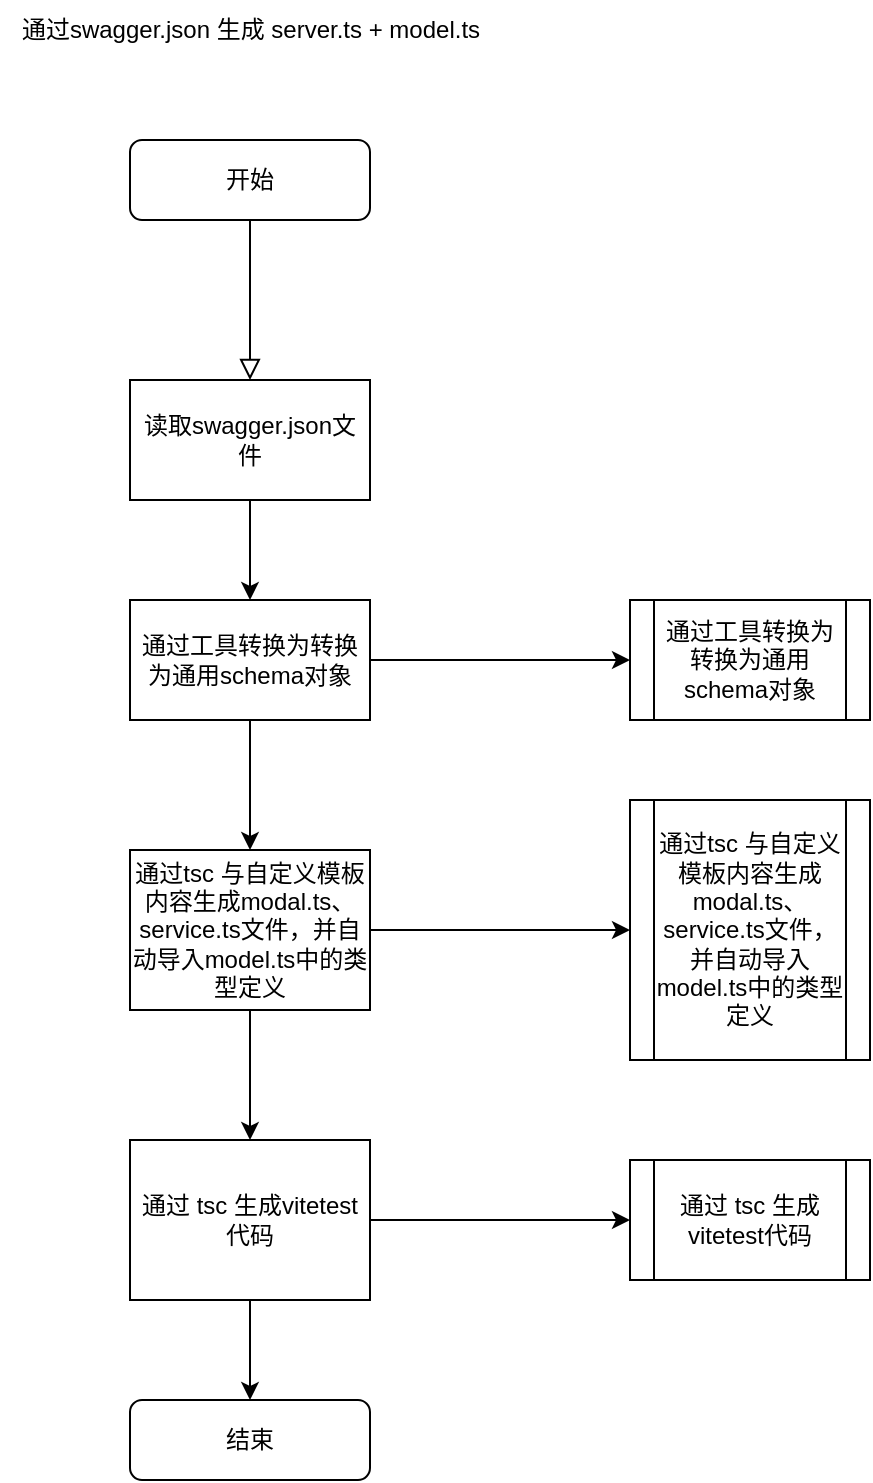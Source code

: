 <mxfile version="23.1.1" type="github" pages="3">
  <diagram id="C5RBs43oDa-KdzZeNtuy" name="Page-1">
    <mxGraphModel dx="1194" dy="581" grid="1" gridSize="10" guides="1" tooltips="1" connect="1" arrows="1" fold="1" page="1" pageScale="1" pageWidth="827" pageHeight="1169" math="0" shadow="0">
      <root>
        <mxCell id="WIyWlLk6GJQsqaUBKTNV-0" />
        <mxCell id="WIyWlLk6GJQsqaUBKTNV-1" parent="WIyWlLk6GJQsqaUBKTNV-0" />
        <mxCell id="WIyWlLk6GJQsqaUBKTNV-2" value="" style="rounded=0;html=1;jettySize=auto;orthogonalLoop=1;fontSize=11;endArrow=block;endFill=0;endSize=8;strokeWidth=1;shadow=0;labelBackgroundColor=none;edgeStyle=orthogonalEdgeStyle;entryX=0.5;entryY=0;entryDx=0;entryDy=0;" parent="WIyWlLk6GJQsqaUBKTNV-1" source="WIyWlLk6GJQsqaUBKTNV-3" target="T90Ym-xEpQvYlLe6QhxQ-2" edge="1">
          <mxGeometry relative="1" as="geometry">
            <mxPoint x="160" y="190" as="targetPoint" />
            <Array as="points" />
          </mxGeometry>
        </mxCell>
        <mxCell id="WIyWlLk6GJQsqaUBKTNV-3" value="开始" style="rounded=1;whiteSpace=wrap;html=1;fontSize=12;glass=0;strokeWidth=1;shadow=0;" parent="WIyWlLk6GJQsqaUBKTNV-1" vertex="1">
          <mxGeometry x="160" y="80" width="120" height="40" as="geometry" />
        </mxCell>
        <mxCell id="WIyWlLk6GJQsqaUBKTNV-11" value="结束" style="rounded=1;whiteSpace=wrap;html=1;fontSize=12;glass=0;strokeWidth=1;shadow=0;" parent="WIyWlLk6GJQsqaUBKTNV-1" vertex="1">
          <mxGeometry x="160" y="710" width="120" height="40" as="geometry" />
        </mxCell>
        <mxCell id="T90Ym-xEpQvYlLe6QhxQ-1" value="通过swagger.json 生成 server.ts + model.ts&lt;br&gt;" style="text;html=1;align=center;verticalAlign=middle;resizable=0;points=[];autosize=1;strokeColor=none;fillColor=none;" vertex="1" parent="WIyWlLk6GJQsqaUBKTNV-1">
          <mxGeometry x="95" y="10" width="250" height="30" as="geometry" />
        </mxCell>
        <mxCell id="T90Ym-xEpQvYlLe6QhxQ-4" value="" style="edgeStyle=orthogonalEdgeStyle;rounded=0;orthogonalLoop=1;jettySize=auto;html=1;" edge="1" parent="WIyWlLk6GJQsqaUBKTNV-1" source="T90Ym-xEpQvYlLe6QhxQ-2" target="T90Ym-xEpQvYlLe6QhxQ-3">
          <mxGeometry relative="1" as="geometry" />
        </mxCell>
        <mxCell id="T90Ym-xEpQvYlLe6QhxQ-2" value="读取swagger.json文件" style="rounded=0;whiteSpace=wrap;html=1;" vertex="1" parent="WIyWlLk6GJQsqaUBKTNV-1">
          <mxGeometry x="160" y="200" width="120" height="60" as="geometry" />
        </mxCell>
        <mxCell id="T90Ym-xEpQvYlLe6QhxQ-6" style="edgeStyle=orthogonalEdgeStyle;rounded=0;orthogonalLoop=1;jettySize=auto;html=1;exitX=0.5;exitY=1;exitDx=0;exitDy=0;" edge="1" parent="WIyWlLk6GJQsqaUBKTNV-1" source="T90Ym-xEpQvYlLe6QhxQ-3" target="T90Ym-xEpQvYlLe6QhxQ-7">
          <mxGeometry relative="1" as="geometry">
            <mxPoint x="220" y="430" as="targetPoint" />
          </mxGeometry>
        </mxCell>
        <mxCell id="T90Ym-xEpQvYlLe6QhxQ-11" style="edgeStyle=orthogonalEdgeStyle;rounded=0;orthogonalLoop=1;jettySize=auto;html=1;exitX=1;exitY=0.5;exitDx=0;exitDy=0;" edge="1" parent="WIyWlLk6GJQsqaUBKTNV-1" source="T90Ym-xEpQvYlLe6QhxQ-3" target="T90Ym-xEpQvYlLe6QhxQ-10">
          <mxGeometry relative="1" as="geometry">
            <mxPoint x="300" y="340" as="targetPoint" />
          </mxGeometry>
        </mxCell>
        <mxCell id="T90Ym-xEpQvYlLe6QhxQ-3" value="通过工具转换为转换为通用schema对象" style="rounded=0;whiteSpace=wrap;html=1;" vertex="1" parent="WIyWlLk6GJQsqaUBKTNV-1">
          <mxGeometry x="160" y="310" width="120" height="60" as="geometry" />
        </mxCell>
        <mxCell id="VXgkYvGt1A5pjnqbzbpQ-1" value="" style="edgeStyle=orthogonalEdgeStyle;rounded=0;orthogonalLoop=1;jettySize=auto;html=1;" edge="1" parent="WIyWlLk6GJQsqaUBKTNV-1" source="T90Ym-xEpQvYlLe6QhxQ-7" target="VXgkYvGt1A5pjnqbzbpQ-0">
          <mxGeometry relative="1" as="geometry" />
        </mxCell>
        <mxCell id="G_AFz4EZTDHBIZpu7Kcp-3" value="" style="edgeStyle=orthogonalEdgeStyle;rounded=0;orthogonalLoop=1;jettySize=auto;html=1;" edge="1" parent="WIyWlLk6GJQsqaUBKTNV-1" source="T90Ym-xEpQvYlLe6QhxQ-7" target="G_AFz4EZTDHBIZpu7Kcp-0">
          <mxGeometry relative="1" as="geometry" />
        </mxCell>
        <mxCell id="T90Ym-xEpQvYlLe6QhxQ-7" value="通过tsc 与自定义模板内容生成modal.ts、service.ts文件，并自动导入model.ts中的类型定义" style="whiteSpace=wrap;html=1;rounded=0;" vertex="1" parent="WIyWlLk6GJQsqaUBKTNV-1">
          <mxGeometry x="160" y="435" width="120" height="80" as="geometry" />
        </mxCell>
        <UserObject label="通过工具转换为转换为通用schema对象" link="data:page/id,BLYI4MHv30hgCf7Cu07O" id="T90Ym-xEpQvYlLe6QhxQ-10">
          <mxCell style="shape=process;whiteSpace=wrap;html=1;backgroundOutline=1;" vertex="1" parent="WIyWlLk6GJQsqaUBKTNV-1">
            <mxGeometry x="410" y="310" width="120" height="60" as="geometry" />
          </mxCell>
        </UserObject>
        <UserObject label="通过tsc 与自定义模板内容生成modal.ts、service.ts文件，并自动导入model.ts中的类型定义" link="data:page/id,ksO05aSB4LIkVNdEJrk4" id="VXgkYvGt1A5pjnqbzbpQ-0">
          <mxCell style="shape=process;whiteSpace=wrap;html=1;backgroundOutline=1;rounded=0;" vertex="1" parent="WIyWlLk6GJQsqaUBKTNV-1">
            <mxGeometry x="410" y="410" width="120" height="130" as="geometry" />
          </mxCell>
        </UserObject>
        <mxCell id="G_AFz4EZTDHBIZpu7Kcp-1" value="" style="edgeStyle=orthogonalEdgeStyle;rounded=0;orthogonalLoop=1;jettySize=auto;html=1;" edge="1" parent="WIyWlLk6GJQsqaUBKTNV-1" source="G_AFz4EZTDHBIZpu7Kcp-0" target="WIyWlLk6GJQsqaUBKTNV-11">
          <mxGeometry relative="1" as="geometry" />
        </mxCell>
        <mxCell id="G_AFz4EZTDHBIZpu7Kcp-5" value="" style="edgeStyle=orthogonalEdgeStyle;rounded=0;orthogonalLoop=1;jettySize=auto;html=1;" edge="1" parent="WIyWlLk6GJQsqaUBKTNV-1" source="G_AFz4EZTDHBIZpu7Kcp-0" target="G_AFz4EZTDHBIZpu7Kcp-4">
          <mxGeometry relative="1" as="geometry" />
        </mxCell>
        <mxCell id="G_AFz4EZTDHBIZpu7Kcp-0" value="通过 tsc 生成vitetest代码&lt;br&gt;" style="whiteSpace=wrap;html=1;rounded=0;" vertex="1" parent="WIyWlLk6GJQsqaUBKTNV-1">
          <mxGeometry x="160" y="580" width="120" height="80" as="geometry" />
        </mxCell>
        <mxCell id="G_AFz4EZTDHBIZpu7Kcp-4" value="通过 tsc 生成vitetest代码" style="shape=process;whiteSpace=wrap;html=1;backgroundOutline=1;rounded=0;" vertex="1" parent="WIyWlLk6GJQsqaUBKTNV-1">
          <mxGeometry x="410" y="590" width="120" height="60" as="geometry" />
        </mxCell>
      </root>
    </mxGraphModel>
  </diagram>
  <diagram id="BLYI4MHv30hgCf7Cu07O" name="通过工具转换为转换为通用schema对象">
    <mxGraphModel dx="1194" dy="581" grid="1" gridSize="10" guides="1" tooltips="1" connect="1" arrows="1" fold="1" page="1" pageScale="1" pageWidth="827" pageHeight="1169" math="0" shadow="0">
      <root>
        <mxCell id="0" />
        <mxCell id="1" parent="0" />
        <mxCell id="pNM9WBQq2KD_7x2lzaUY-1" value="" style="rounded=1;whiteSpace=wrap;html=1;" vertex="1" parent="1">
          <mxGeometry x="300" y="110" width="120" height="60" as="geometry" />
        </mxCell>
        <mxCell id="pNM9WBQq2KD_7x2lzaUY-2" value="" style="rounded=0;whiteSpace=wrap;html=1;" vertex="1" parent="1">
          <mxGeometry x="330" y="230" width="120" height="60" as="geometry" />
        </mxCell>
      </root>
    </mxGraphModel>
  </diagram>
  <diagram id="ksO05aSB4LIkVNdEJrk4" name="第 3 页">
    <mxGraphModel dx="1194" dy="581" grid="1" gridSize="10" guides="1" tooltips="1" connect="1" arrows="1" fold="1" page="1" pageScale="1" pageWidth="827" pageHeight="1169" math="0" shadow="0">
      <root>
        <mxCell id="0" />
        <mxCell id="1" parent="0" />
      </root>
    </mxGraphModel>
  </diagram>
</mxfile>
